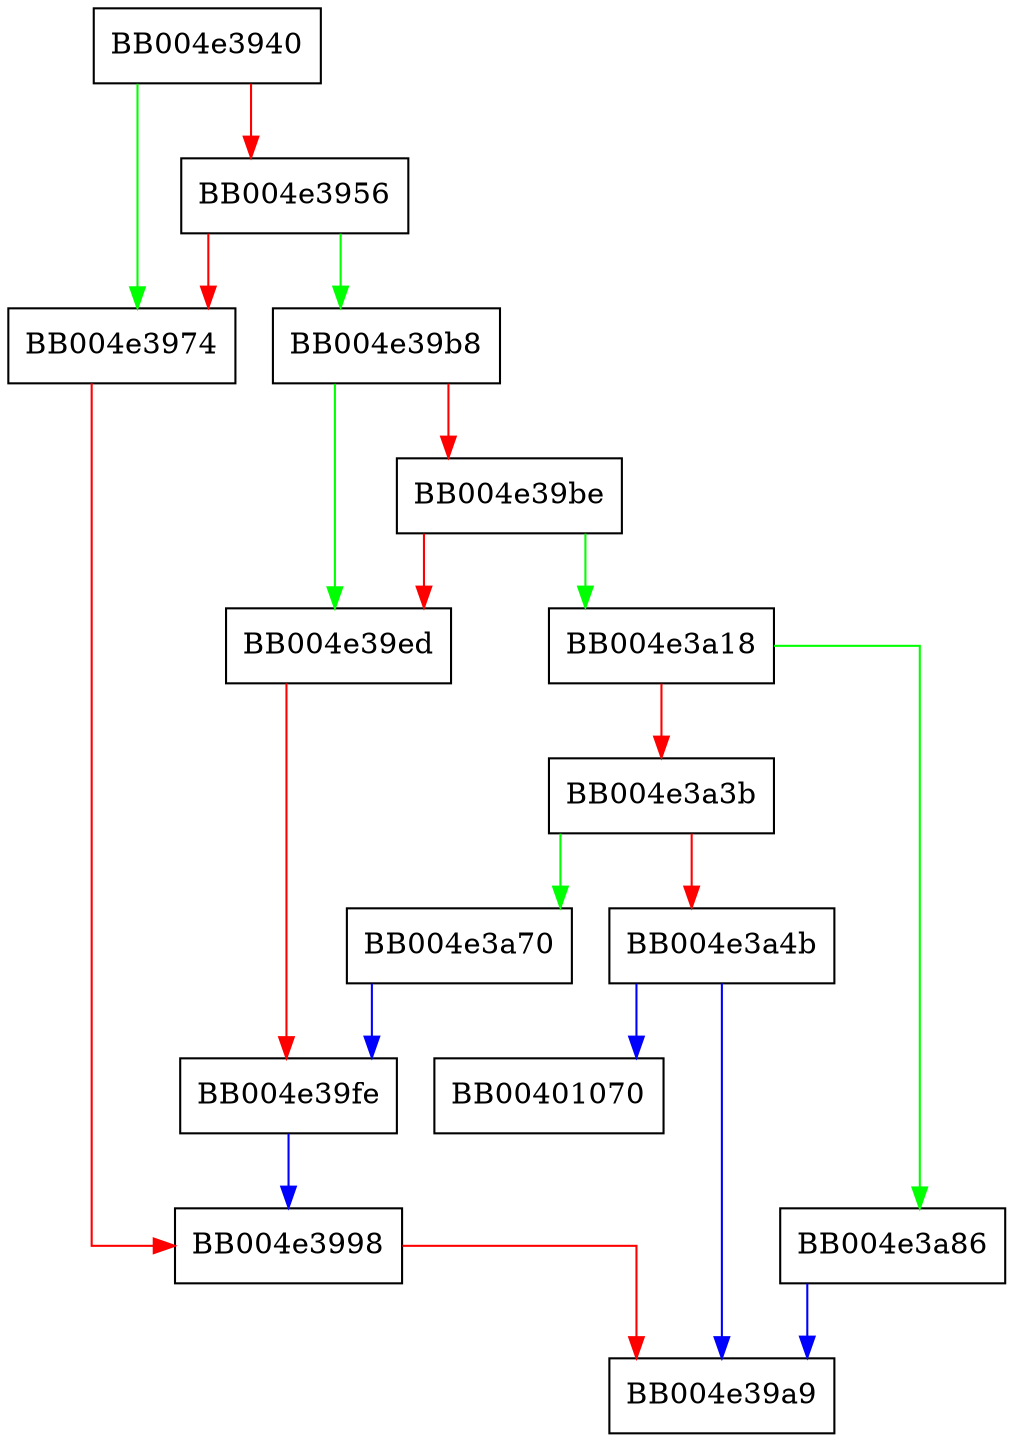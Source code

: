 digraph tls_process_cert_status_body {
  node [shape="box"];
  graph [splines=ortho];
  BB004e3940 -> BB004e3974 [color="green"];
  BB004e3940 -> BB004e3956 [color="red"];
  BB004e3956 -> BB004e39b8 [color="green"];
  BB004e3956 -> BB004e3974 [color="red"];
  BB004e3974 -> BB004e3998 [color="red"];
  BB004e3998 -> BB004e39a9 [color="red"];
  BB004e39b8 -> BB004e39ed [color="green"];
  BB004e39b8 -> BB004e39be [color="red"];
  BB004e39be -> BB004e3a18 [color="green"];
  BB004e39be -> BB004e39ed [color="red"];
  BB004e39ed -> BB004e39fe [color="red"];
  BB004e39fe -> BB004e3998 [color="blue"];
  BB004e3a18 -> BB004e3a86 [color="green"];
  BB004e3a18 -> BB004e3a3b [color="red"];
  BB004e3a3b -> BB004e3a70 [color="green"];
  BB004e3a3b -> BB004e3a4b [color="red"];
  BB004e3a4b -> BB00401070 [color="blue"];
  BB004e3a4b -> BB004e39a9 [color="blue"];
  BB004e3a70 -> BB004e39fe [color="blue"];
  BB004e3a86 -> BB004e39a9 [color="blue"];
}